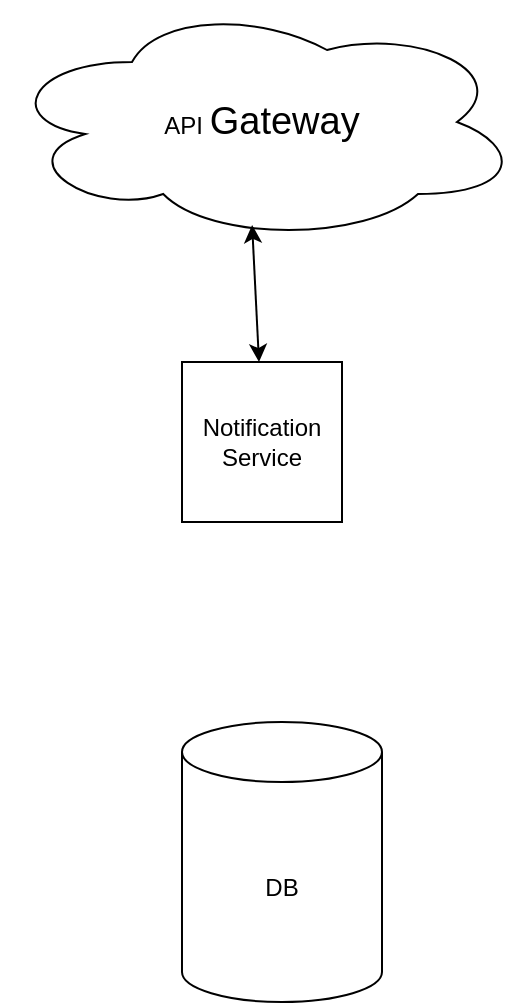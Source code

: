 <mxfile version="24.4.8" type="github">
  <diagram name="Page-1" id="gS9dtMeuSsHSfZmD4sqO">
    <mxGraphModel dx="1026" dy="588" grid="1" gridSize="10" guides="1" tooltips="1" connect="1" arrows="1" fold="1" page="1" pageScale="1" pageWidth="827" pageHeight="1169" math="0" shadow="0">
      <root>
        <mxCell id="0" />
        <mxCell id="1" parent="0" />
        <mxCell id="j0zS03umduHA0dx6pflT-1" value="API &lt;font style=&quot;font-size: 19px;&quot;&gt;Gateway&lt;/font&gt;" style="ellipse;shape=cloud;whiteSpace=wrap;html=1;" vertex="1" parent="1">
          <mxGeometry x="250" y="20" width="260" height="120" as="geometry" />
        </mxCell>
        <mxCell id="j0zS03umduHA0dx6pflT-2" value="" style="endArrow=classic;startArrow=classic;html=1;rounded=0;entryX=0.481;entryY=0.929;entryDx=0;entryDy=0;entryPerimeter=0;" edge="1" parent="1" target="j0zS03umduHA0dx6pflT-1">
          <mxGeometry width="50" height="50" relative="1" as="geometry">
            <mxPoint x="378.5" y="200" as="sourcePoint" />
            <mxPoint x="381.5" y="134" as="targetPoint" />
          </mxGeometry>
        </mxCell>
        <mxCell id="j0zS03umduHA0dx6pflT-3" value="Notification Service" style="whiteSpace=wrap;html=1;aspect=fixed;" vertex="1" parent="1">
          <mxGeometry x="340" y="200" width="80" height="80" as="geometry" />
        </mxCell>
        <mxCell id="j0zS03umduHA0dx6pflT-4" value="DB" style="shape=cylinder3;whiteSpace=wrap;html=1;boundedLbl=1;backgroundOutline=1;size=15;" vertex="1" parent="1">
          <mxGeometry x="340" y="380" width="100" height="140" as="geometry" />
        </mxCell>
      </root>
    </mxGraphModel>
  </diagram>
</mxfile>
